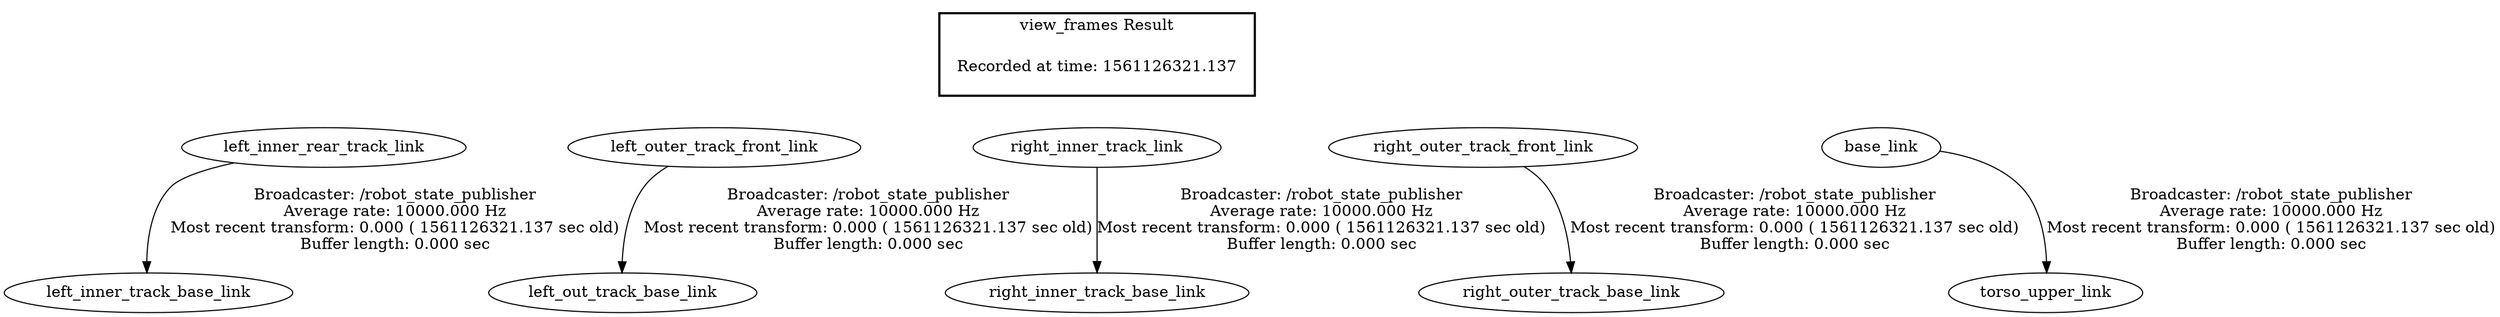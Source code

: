 digraph G {
"left_inner_rear_track_link" -> "left_inner_track_base_link"[label="Broadcaster: /robot_state_publisher\nAverage rate: 10000.000 Hz\nMost recent transform: 0.000 ( 1561126321.137 sec old)\nBuffer length: 0.000 sec\n"];
"left_outer_track_front_link" -> "left_out_track_base_link"[label="Broadcaster: /robot_state_publisher\nAverage rate: 10000.000 Hz\nMost recent transform: 0.000 ( 1561126321.137 sec old)\nBuffer length: 0.000 sec\n"];
"right_inner_track_link" -> "right_inner_track_base_link"[label="Broadcaster: /robot_state_publisher\nAverage rate: 10000.000 Hz\nMost recent transform: 0.000 ( 1561126321.137 sec old)\nBuffer length: 0.000 sec\n"];
"right_outer_track_front_link" -> "right_outer_track_base_link"[label="Broadcaster: /robot_state_publisher\nAverage rate: 10000.000 Hz\nMost recent transform: 0.000 ( 1561126321.137 sec old)\nBuffer length: 0.000 sec\n"];
"base_link" -> "torso_upper_link"[label="Broadcaster: /robot_state_publisher\nAverage rate: 10000.000 Hz\nMost recent transform: 0.000 ( 1561126321.137 sec old)\nBuffer length: 0.000 sec\n"];
edge [style=invis];
 subgraph cluster_legend { style=bold; color=black; label ="view_frames Result";
"Recorded at time: 1561126321.137"[ shape=plaintext ] ;
 }->"left_inner_rear_track_link";
edge [style=invis];
 subgraph cluster_legend { style=bold; color=black; label ="view_frames Result";
"Recorded at time: 1561126321.137"[ shape=plaintext ] ;
 }->"left_outer_track_front_link";
edge [style=invis];
 subgraph cluster_legend { style=bold; color=black; label ="view_frames Result";
"Recorded at time: 1561126321.137"[ shape=plaintext ] ;
 }->"right_inner_track_link";
edge [style=invis];
 subgraph cluster_legend { style=bold; color=black; label ="view_frames Result";
"Recorded at time: 1561126321.137"[ shape=plaintext ] ;
 }->"right_outer_track_front_link";
edge [style=invis];
 subgraph cluster_legend { style=bold; color=black; label ="view_frames Result";
"Recorded at time: 1561126321.137"[ shape=plaintext ] ;
 }->"base_link";
}